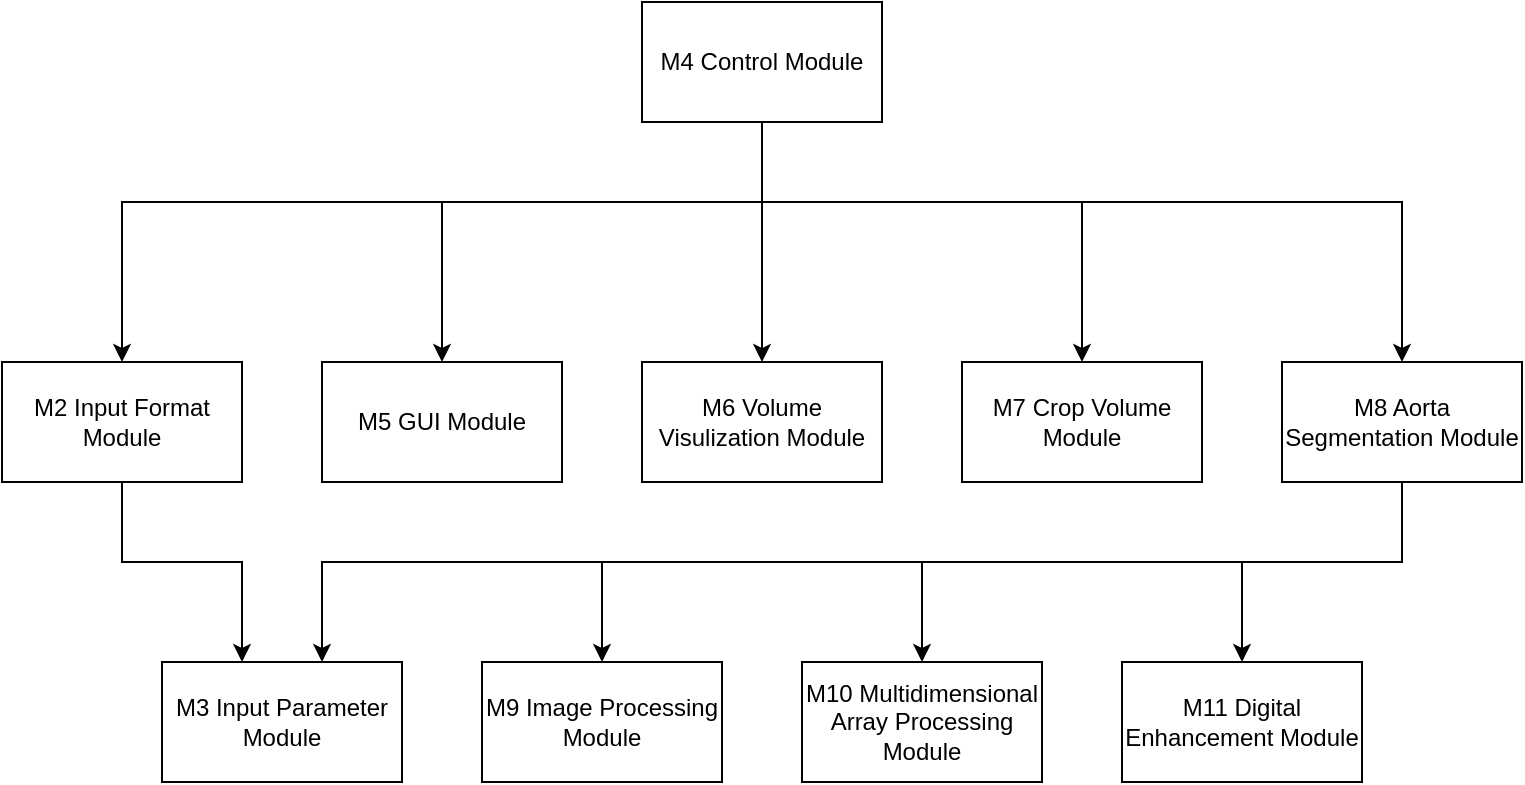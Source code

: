 <mxfile version="21.5.2" type="device">
  <diagram id="C5RBs43oDa-KdzZeNtuy" name="Page-1">
    <mxGraphModel dx="1893" dy="540" grid="1" gridSize="10" guides="1" tooltips="1" connect="1" arrows="1" fold="1" page="1" pageScale="1" pageWidth="827" pageHeight="1169" math="0" shadow="0">
      <root>
        <mxCell id="WIyWlLk6GJQsqaUBKTNV-0" />
        <mxCell id="WIyWlLk6GJQsqaUBKTNV-1" parent="WIyWlLk6GJQsqaUBKTNV-0" />
        <mxCell id="1EBCY1boOkgSbMTvCufC-0" value="M5 GUI Module" style="rounded=0;whiteSpace=wrap;html=1;" parent="WIyWlLk6GJQsqaUBKTNV-1" vertex="1">
          <mxGeometry x="-120" y="300" width="120" height="60" as="geometry" />
        </mxCell>
        <mxCell id="ei3cRNxHF9kn30x7NAEa-4" value="" style="edgeStyle=orthogonalEdgeStyle;rounded=0;orthogonalLoop=1;jettySize=auto;html=1;exitX=0.5;exitY=1;exitDx=0;exitDy=0;" parent="WIyWlLk6GJQsqaUBKTNV-1" source="1EBCY1boOkgSbMTvCufC-5" target="ei3cRNxHF9kn30x7NAEa-3" edge="1">
          <mxGeometry relative="1" as="geometry">
            <Array as="points">
              <mxPoint x="-220" y="400" />
              <mxPoint x="-160" y="400" />
            </Array>
          </mxGeometry>
        </mxCell>
        <mxCell id="1EBCY1boOkgSbMTvCufC-5" value="M2 Input Format Module" style="rounded=0;whiteSpace=wrap;html=1;" parent="WIyWlLk6GJQsqaUBKTNV-1" vertex="1">
          <mxGeometry x="-280" y="300" width="120" height="60" as="geometry" />
        </mxCell>
        <mxCell id="1EBCY1boOkgSbMTvCufC-14" value="" style="edgeStyle=orthogonalEdgeStyle;rounded=0;orthogonalLoop=1;jettySize=auto;html=1;exitX=0.5;exitY=1;exitDx=0;exitDy=0;entryX=0.5;entryY=0;entryDx=0;entryDy=0;" parent="WIyWlLk6GJQsqaUBKTNV-1" source="1EBCY1boOkgSbMTvCufC-7" target="1EBCY1boOkgSbMTvCufC-5" edge="1">
          <mxGeometry relative="1" as="geometry">
            <Array as="points">
              <mxPoint x="100" y="220" />
              <mxPoint x="-220" y="220" />
            </Array>
          </mxGeometry>
        </mxCell>
        <mxCell id="1EBCY1boOkgSbMTvCufC-19" value="" style="edgeStyle=orthogonalEdgeStyle;rounded=0;orthogonalLoop=1;jettySize=auto;html=1;" parent="WIyWlLk6GJQsqaUBKTNV-1" source="1EBCY1boOkgSbMTvCufC-7" target="1EBCY1boOkgSbMTvCufC-18" edge="1">
          <mxGeometry relative="1" as="geometry">
            <Array as="points">
              <mxPoint x="100" y="220" />
              <mxPoint x="420" y="220" />
            </Array>
          </mxGeometry>
        </mxCell>
        <mxCell id="1EBCY1boOkgSbMTvCufC-29" style="edgeStyle=orthogonalEdgeStyle;rounded=0;orthogonalLoop=1;jettySize=auto;html=1;entryX=0.5;entryY=0;entryDx=0;entryDy=0;" parent="WIyWlLk6GJQsqaUBKTNV-1" source="1EBCY1boOkgSbMTvCufC-7" target="1EBCY1boOkgSbMTvCufC-0" edge="1">
          <mxGeometry relative="1" as="geometry">
            <Array as="points">
              <mxPoint x="100" y="220" />
              <mxPoint x="-60" y="220" />
            </Array>
          </mxGeometry>
        </mxCell>
        <mxCell id="hporRpVe2DeMpB-hAj59-0" style="edgeStyle=orthogonalEdgeStyle;rounded=0;orthogonalLoop=1;jettySize=auto;html=1;entryX=0.5;entryY=0;entryDx=0;entryDy=0;exitX=0.5;exitY=1;exitDx=0;exitDy=0;" parent="WIyWlLk6GJQsqaUBKTNV-1" source="1EBCY1boOkgSbMTvCufC-7" target="1EBCY1boOkgSbMTvCufC-17" edge="1">
          <mxGeometry relative="1" as="geometry">
            <Array as="points">
              <mxPoint x="100" y="220" />
              <mxPoint x="260" y="220" />
            </Array>
          </mxGeometry>
        </mxCell>
        <mxCell id="hporRpVe2DeMpB-hAj59-1" style="edgeStyle=orthogonalEdgeStyle;rounded=0;orthogonalLoop=1;jettySize=auto;html=1;entryX=0.5;entryY=0;entryDx=0;entryDy=0;" parent="WIyWlLk6GJQsqaUBKTNV-1" source="1EBCY1boOkgSbMTvCufC-7" target="1EBCY1boOkgSbMTvCufC-15" edge="1">
          <mxGeometry relative="1" as="geometry">
            <Array as="points">
              <mxPoint x="100" y="260" />
              <mxPoint x="100" y="260" />
            </Array>
          </mxGeometry>
        </mxCell>
        <mxCell id="1EBCY1boOkgSbMTvCufC-7" value="M4 Control Module" style="rounded=0;whiteSpace=wrap;html=1;" parent="WIyWlLk6GJQsqaUBKTNV-1" vertex="1">
          <mxGeometry x="40" y="120" width="120" height="60" as="geometry" />
        </mxCell>
        <mxCell id="1EBCY1boOkgSbMTvCufC-15" value="M6 Volume Visulization Module" style="rounded=0;whiteSpace=wrap;html=1;" parent="WIyWlLk6GJQsqaUBKTNV-1" vertex="1">
          <mxGeometry x="40" y="300" width="120" height="60" as="geometry" />
        </mxCell>
        <mxCell id="1EBCY1boOkgSbMTvCufC-17" value="M7 Crop Volume Module" style="rounded=0;whiteSpace=wrap;html=1;" parent="WIyWlLk6GJQsqaUBKTNV-1" vertex="1">
          <mxGeometry x="200" y="300" width="120" height="60" as="geometry" />
        </mxCell>
        <mxCell id="1EBCY1boOkgSbMTvCufC-21" value="" style="edgeStyle=orthogonalEdgeStyle;rounded=0;orthogonalLoop=1;jettySize=auto;html=1;exitX=0.5;exitY=1;exitDx=0;exitDy=0;" parent="WIyWlLk6GJQsqaUBKTNV-1" source="1EBCY1boOkgSbMTvCufC-18" target="1EBCY1boOkgSbMTvCufC-20" edge="1">
          <mxGeometry relative="1" as="geometry">
            <mxPoint x="20" y="360" as="sourcePoint" />
            <Array as="points">
              <mxPoint x="140" y="400" />
              <mxPoint x="-100" y="400" />
            </Array>
          </mxGeometry>
        </mxCell>
        <mxCell id="1EBCY1boOkgSbMTvCufC-25" value="" style="edgeStyle=orthogonalEdgeStyle;rounded=0;orthogonalLoop=1;jettySize=auto;html=1;exitX=0.5;exitY=1;exitDx=0;exitDy=0;" parent="WIyWlLk6GJQsqaUBKTNV-1" source="1EBCY1boOkgSbMTvCufC-18" target="1EBCY1boOkgSbMTvCufC-24" edge="1">
          <mxGeometry relative="1" as="geometry">
            <mxPoint x="20" y="360" as="sourcePoint" />
            <Array as="points">
              <mxPoint x="420" y="400" />
              <mxPoint x="180" y="400" />
            </Array>
          </mxGeometry>
        </mxCell>
        <mxCell id="ei3cRNxHF9kn30x7NAEa-5" value="" style="edgeStyle=orthogonalEdgeStyle;rounded=0;orthogonalLoop=1;jettySize=auto;html=1;exitX=0.5;exitY=1;exitDx=0;exitDy=0;" parent="WIyWlLk6GJQsqaUBKTNV-1" source="1EBCY1boOkgSbMTvCufC-18" target="ei3cRNxHF9kn30x7NAEa-3" edge="1">
          <mxGeometry relative="1" as="geometry">
            <Array as="points">
              <mxPoint x="420" y="400" />
              <mxPoint x="-120" y="400" />
            </Array>
          </mxGeometry>
        </mxCell>
        <mxCell id="bN3SsJ7XFd6WxeoyVUFT-0" style="edgeStyle=orthogonalEdgeStyle;rounded=0;orthogonalLoop=1;jettySize=auto;html=1;entryX=0.5;entryY=0;entryDx=0;entryDy=0;" edge="1" parent="WIyWlLk6GJQsqaUBKTNV-1" source="1EBCY1boOkgSbMTvCufC-18" target="1EBCY1boOkgSbMTvCufC-22">
          <mxGeometry relative="1" as="geometry">
            <Array as="points">
              <mxPoint x="420" y="400" />
              <mxPoint x="20" y="400" />
            </Array>
          </mxGeometry>
        </mxCell>
        <mxCell id="1EBCY1boOkgSbMTvCufC-18" value="M8 Aorta Segmentation Module" style="rounded=0;whiteSpace=wrap;html=1;" parent="WIyWlLk6GJQsqaUBKTNV-1" vertex="1">
          <mxGeometry x="360" y="300" width="120" height="60" as="geometry" />
        </mxCell>
        <mxCell id="1EBCY1boOkgSbMTvCufC-20" value="M11 Digital Enhancement Module" style="rounded=0;whiteSpace=wrap;html=1;" parent="WIyWlLk6GJQsqaUBKTNV-1" vertex="1">
          <mxGeometry x="280" y="450" width="120" height="60" as="geometry" />
        </mxCell>
        <mxCell id="1EBCY1boOkgSbMTvCufC-22" value="M9 Image Processing Module" style="rounded=0;whiteSpace=wrap;html=1;" parent="WIyWlLk6GJQsqaUBKTNV-1" vertex="1">
          <mxGeometry x="-40" y="450" width="120" height="60" as="geometry" />
        </mxCell>
        <mxCell id="1EBCY1boOkgSbMTvCufC-24" value="M10 Multidimensional Array Processing Module" style="rounded=0;whiteSpace=wrap;html=1;" parent="WIyWlLk6GJQsqaUBKTNV-1" vertex="1">
          <mxGeometry x="120" y="450" width="120" height="60" as="geometry" />
        </mxCell>
        <mxCell id="ei3cRNxHF9kn30x7NAEa-3" value="M3 Input Parameter Module" style="rounded=0;whiteSpace=wrap;html=1;" parent="WIyWlLk6GJQsqaUBKTNV-1" vertex="1">
          <mxGeometry x="-200" y="450" width="120" height="60" as="geometry" />
        </mxCell>
      </root>
    </mxGraphModel>
  </diagram>
</mxfile>
